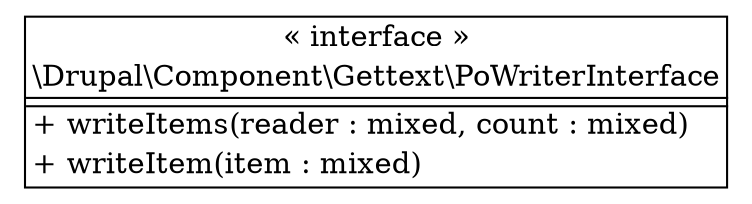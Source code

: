 digraph "Class Diagram" {
  node [shape=plaintext]
  "\\Drupal\\Component\\Gettext\\PoWriterInterface" [
    label=<
<table border="1" cellpadding="2" cellspacing="0" cellborder="0">
<tr><td align="center">&laquo; interface &raquo;</td></tr>
<tr><td align="center" title="interface PoWriterInterface">\\Drupal\\Component\\Gettext\\PoWriterInterface</td></tr><hr />
<tr><td></td></tr>
<hr />
<tr><td align="left" title="public writeItems">+ writeItems(reader : mixed, count : mixed)</td></tr>
<tr><td align="left" title="public writeItem">+ writeItem(item : mixed)</td></tr>
</table>
  >
  ];
}